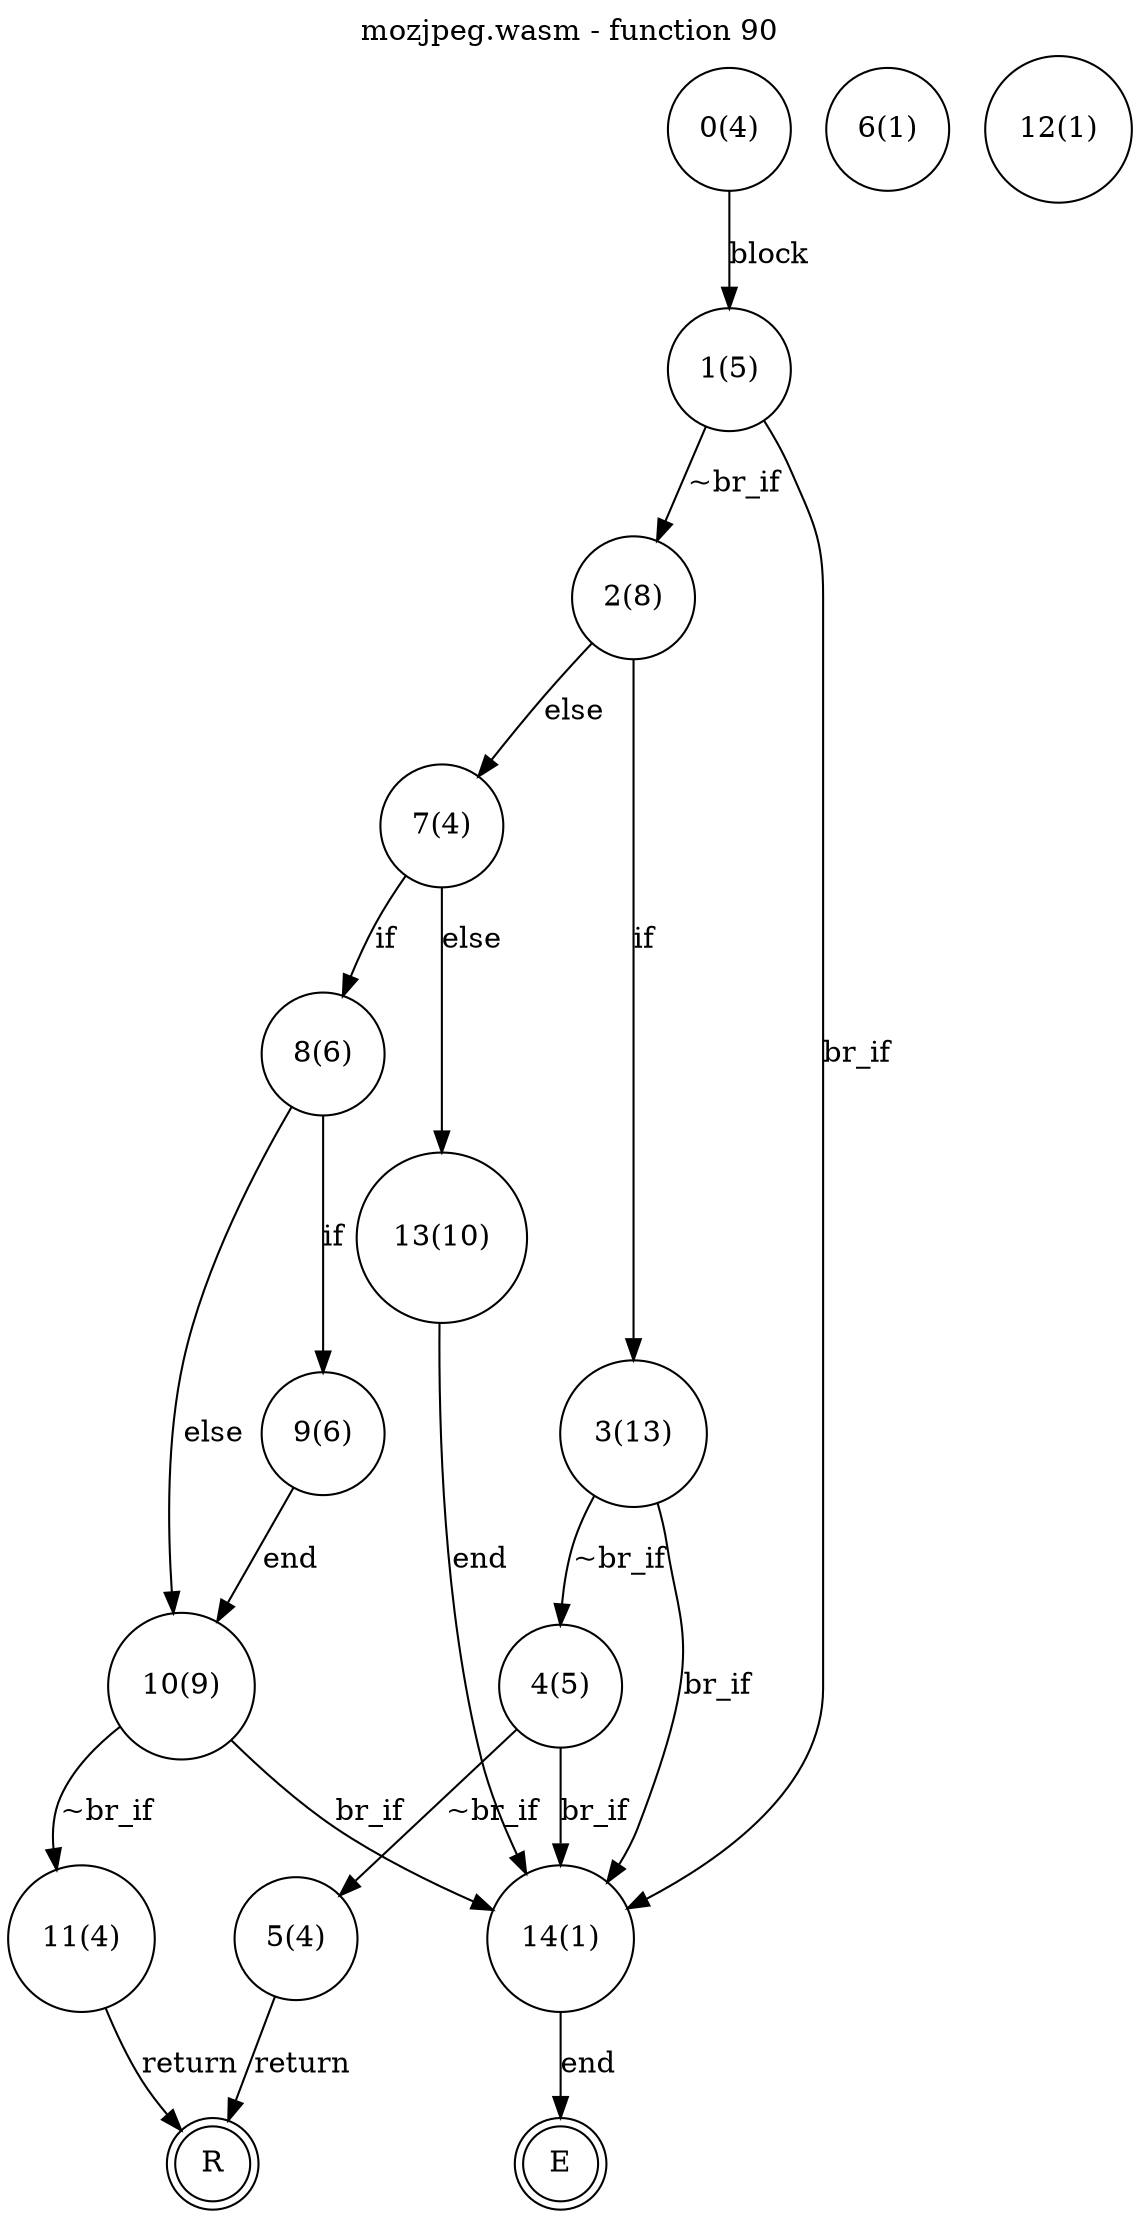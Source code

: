 digraph finite_state_machine {
    label = "mozjpeg.wasm - function 90"
    labelloc =  t
    labelfontsize = 16
    labelfontcolor = black
    labelfontname = "Helvetica"
    node [shape = doublecircle]; E R ;
node [shape=circle, fontcolor=black, style="", label="0(4)"]0
node [shape=circle, fontcolor=black, style="", label="1(5)"]1
node [shape=circle, fontcolor=black, style="", label="2(8)"]2
node [shape=circle, fontcolor=black, style="", label="3(13)"]3
node [shape=circle, fontcolor=black, style="", label="4(5)"]4
node [shape=circle, fontcolor=black, style="", label="5(4)"]5
node [shape=circle, fontcolor=black, style="", label="6(1)"]6
node [shape=circle, fontcolor=black, style="", label="7(4)"]7
node [shape=circle, fontcolor=black, style="", label="8(6)"]8
node [shape=circle, fontcolor=black, style="", label="9(6)"]9
node [shape=circle, fontcolor=black, style="", label="10(9)"]10
node [shape=circle, fontcolor=black, style="", label="11(4)"]11
node [shape=circle, fontcolor=black, style="", label="12(1)"]12
node [shape=circle, fontcolor=black, style="", label="13(10)"]13
node [shape=circle, fontcolor=black, style="", label="14(1)"]14
node [shape=circle, fontcolor=black, style="", label="E"]E
node [shape=circle, fontcolor=black, style="", label="R"]R
    0 -> 1[label="block"];
    1 -> 2[label="~br_if"];
    1 -> 14[label="br_if"];
    2 -> 3[label="if"];
    2 -> 7[label="else"];
    3 -> 4[label="~br_if"];
    3 -> 14[label="br_if"];
    4 -> 5[label="~br_if"];
    4 -> 14[label="br_if"];
    5 -> R[label="return"];
    7 -> 8[label="if"];
    7 -> 13[label="else"];
    8 -> 9[label="if"];
    8 -> 10[label="else"];
    9 -> 10[label="end"];
    10 -> 11[label="~br_if"];
    10 -> 14[label="br_if"];
    11 -> R[label="return"];
    13 -> 14[label="end"];
    14 -> E[label="end"];
}
